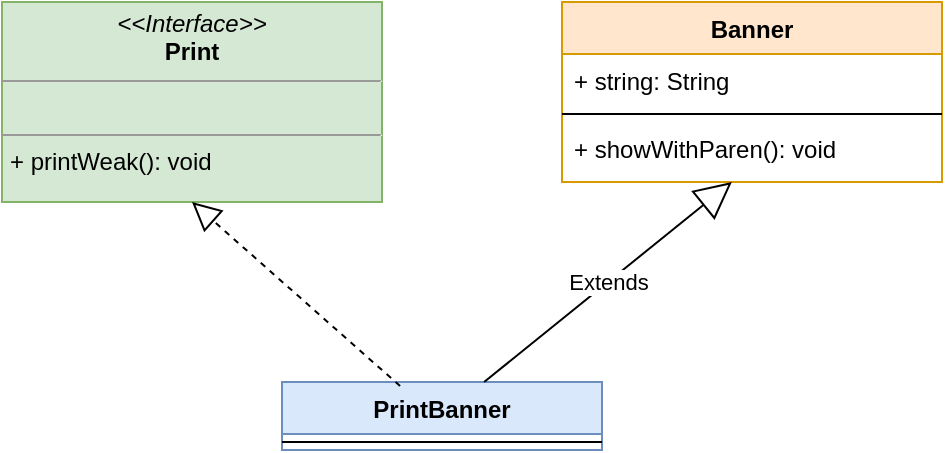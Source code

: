 <mxfile version="12.4.8" type="github">
  <diagram id="XQq-6bZIRdSSSHOP6_pH" name="Page-1">
    <mxGraphModel dx="1186" dy="779" grid="1" gridSize="10" guides="1" tooltips="1" connect="1" arrows="1" fold="1" page="1" pageScale="1" pageWidth="850" pageHeight="1100" math="0" shadow="0">
      <root>
        <mxCell id="0"/>
        <mxCell id="1" parent="0"/>
        <mxCell id="BuDMvwXoNWEGwPwteyYY-1" value="Banner" style="swimlane;fontStyle=1;align=center;verticalAlign=top;childLayout=stackLayout;horizontal=1;startSize=26;horizontalStack=0;resizeParent=1;resizeParentMax=0;resizeLast=0;collapsible=1;marginBottom=0;fillColor=#ffe6cc;strokeColor=#d79b00;" vertex="1" parent="1">
          <mxGeometry x="510" y="190" width="190" height="90" as="geometry"/>
        </mxCell>
        <mxCell id="BuDMvwXoNWEGwPwteyYY-2" value="+ string: String" style="text;strokeColor=none;fillColor=none;align=left;verticalAlign=top;spacingLeft=4;spacingRight=4;overflow=hidden;rotatable=0;points=[[0,0.5],[1,0.5]];portConstraint=eastwest;" vertex="1" parent="BuDMvwXoNWEGwPwteyYY-1">
          <mxGeometry y="26" width="190" height="26" as="geometry"/>
        </mxCell>
        <mxCell id="BuDMvwXoNWEGwPwteyYY-3" value="" style="line;strokeWidth=1;fillColor=none;align=left;verticalAlign=middle;spacingTop=-1;spacingLeft=3;spacingRight=3;rotatable=0;labelPosition=right;points=[];portConstraint=eastwest;" vertex="1" parent="BuDMvwXoNWEGwPwteyYY-1">
          <mxGeometry y="52" width="190" height="8" as="geometry"/>
        </mxCell>
        <mxCell id="BuDMvwXoNWEGwPwteyYY-4" value="+ showWithParen(): void" style="text;strokeColor=none;fillColor=none;align=left;verticalAlign=top;spacingLeft=4;spacingRight=4;overflow=hidden;rotatable=0;points=[[0,0.5],[1,0.5]];portConstraint=eastwest;" vertex="1" parent="BuDMvwXoNWEGwPwteyYY-1">
          <mxGeometry y="60" width="190" height="30" as="geometry"/>
        </mxCell>
        <mxCell id="BuDMvwXoNWEGwPwteyYY-5" value="&lt;p style=&quot;margin: 0px ; margin-top: 4px ; text-align: center&quot;&gt;&lt;i&gt;&amp;lt;&amp;lt;Interface&amp;gt;&amp;gt;&lt;/i&gt;&lt;br&gt;&lt;b&gt;Print&lt;/b&gt;&lt;/p&gt;&lt;hr size=&quot;1&quot;&gt;&lt;p style=&quot;margin: 0px ; margin-left: 4px&quot;&gt;&lt;br&gt;&lt;/p&gt;&lt;hr size=&quot;1&quot;&gt;&lt;p style=&quot;margin: 0px ; margin-left: 4px&quot;&gt;+ printWeak(): void&lt;br&gt;&lt;/p&gt;" style="verticalAlign=top;align=left;overflow=fill;fontSize=12;fontFamily=Helvetica;html=1;fillColor=#d5e8d4;strokeColor=#82b366;" vertex="1" parent="1">
          <mxGeometry x="230" y="190" width="190" height="100" as="geometry"/>
        </mxCell>
        <mxCell id="BuDMvwXoNWEGwPwteyYY-6" value="PrintBanner" style="swimlane;fontStyle=1;align=center;verticalAlign=top;childLayout=stackLayout;horizontal=1;startSize=26;horizontalStack=0;resizeParent=1;resizeParentMax=0;resizeLast=0;collapsible=1;marginBottom=0;fillColor=#dae8fc;strokeColor=#6c8ebf;" vertex="1" parent="1">
          <mxGeometry x="370" y="380" width="160" height="34" as="geometry"/>
        </mxCell>
        <mxCell id="BuDMvwXoNWEGwPwteyYY-8" value="" style="line;strokeWidth=1;fillColor=none;align=left;verticalAlign=middle;spacingTop=-1;spacingLeft=3;spacingRight=3;rotatable=0;labelPosition=right;points=[];portConstraint=eastwest;" vertex="1" parent="BuDMvwXoNWEGwPwteyYY-6">
          <mxGeometry y="26" width="160" height="8" as="geometry"/>
        </mxCell>
        <mxCell id="BuDMvwXoNWEGwPwteyYY-10" value="Extends" style="endArrow=block;endSize=16;endFill=0;html=1;entryX=0.447;entryY=1;entryDx=0;entryDy=0;entryPerimeter=0;" edge="1" parent="1" source="BuDMvwXoNWEGwPwteyYY-6" target="BuDMvwXoNWEGwPwteyYY-4">
          <mxGeometry width="160" relative="1" as="geometry">
            <mxPoint x="230" y="430" as="sourcePoint"/>
            <mxPoint x="390" y="430" as="targetPoint"/>
          </mxGeometry>
        </mxCell>
        <mxCell id="BuDMvwXoNWEGwPwteyYY-11" value="" style="endArrow=block;dashed=1;endFill=0;endSize=12;html=1;entryX=0.5;entryY=1;entryDx=0;entryDy=0;exitX=0.369;exitY=0.059;exitDx=0;exitDy=0;exitPerimeter=0;" edge="1" parent="1" source="BuDMvwXoNWEGwPwteyYY-6" target="BuDMvwXoNWEGwPwteyYY-5">
          <mxGeometry width="160" relative="1" as="geometry">
            <mxPoint x="210" y="470" as="sourcePoint"/>
            <mxPoint x="370" y="470" as="targetPoint"/>
          </mxGeometry>
        </mxCell>
      </root>
    </mxGraphModel>
  </diagram>
</mxfile>
